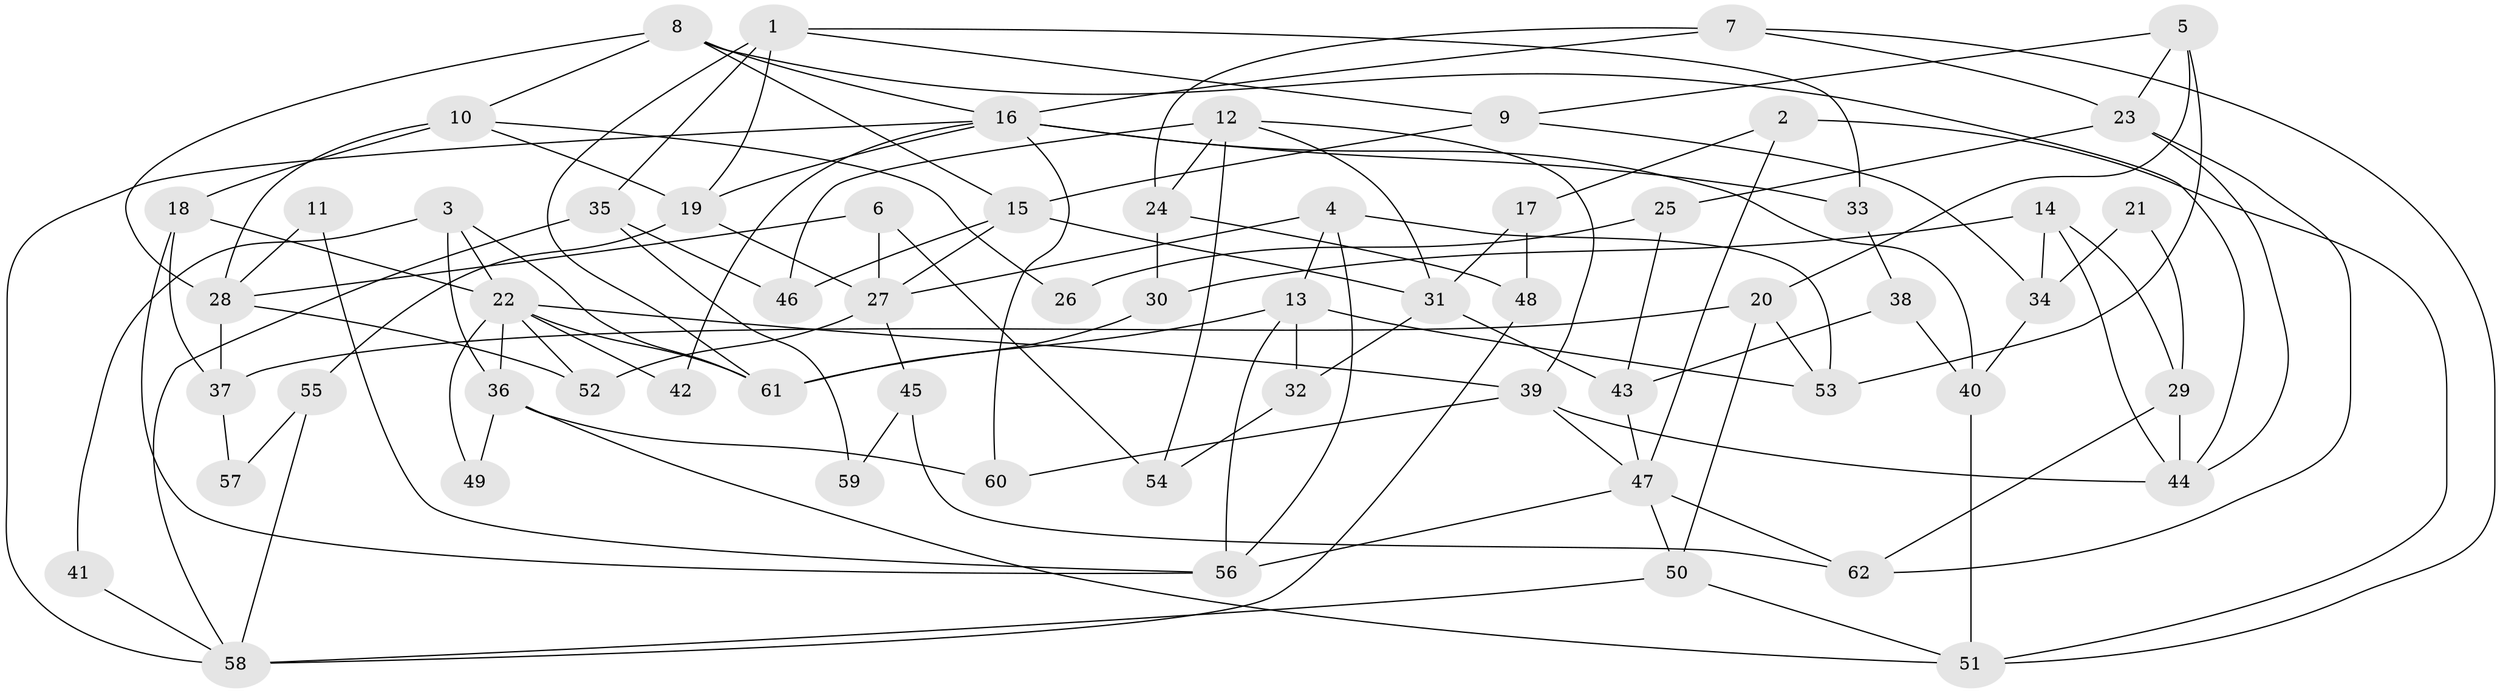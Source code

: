 // coarse degree distribution, {11: 0.06451612903225806, 3: 0.2903225806451613, 4: 0.12903225806451613, 7: 0.03225806451612903, 8: 0.0967741935483871, 9: 0.0967741935483871, 2: 0.0967741935483871, 6: 0.03225806451612903, 5: 0.16129032258064516}
// Generated by graph-tools (version 1.1) at 2025/18/03/04/25 18:18:53]
// undirected, 62 vertices, 124 edges
graph export_dot {
graph [start="1"]
  node [color=gray90,style=filled];
  1;
  2;
  3;
  4;
  5;
  6;
  7;
  8;
  9;
  10;
  11;
  12;
  13;
  14;
  15;
  16;
  17;
  18;
  19;
  20;
  21;
  22;
  23;
  24;
  25;
  26;
  27;
  28;
  29;
  30;
  31;
  32;
  33;
  34;
  35;
  36;
  37;
  38;
  39;
  40;
  41;
  42;
  43;
  44;
  45;
  46;
  47;
  48;
  49;
  50;
  51;
  52;
  53;
  54;
  55;
  56;
  57;
  58;
  59;
  60;
  61;
  62;
  1 -- 61;
  1 -- 19;
  1 -- 9;
  1 -- 33;
  1 -- 35;
  2 -- 51;
  2 -- 47;
  2 -- 17;
  3 -- 61;
  3 -- 36;
  3 -- 22;
  3 -- 41;
  4 -- 53;
  4 -- 13;
  4 -- 27;
  4 -- 56;
  5 -- 23;
  5 -- 20;
  5 -- 9;
  5 -- 53;
  6 -- 28;
  6 -- 54;
  6 -- 27;
  7 -- 16;
  7 -- 51;
  7 -- 23;
  7 -- 24;
  8 -- 16;
  8 -- 15;
  8 -- 10;
  8 -- 28;
  8 -- 44;
  9 -- 15;
  9 -- 34;
  10 -- 28;
  10 -- 18;
  10 -- 19;
  10 -- 26;
  11 -- 28;
  11 -- 56;
  12 -- 24;
  12 -- 46;
  12 -- 31;
  12 -- 39;
  12 -- 54;
  13 -- 53;
  13 -- 56;
  13 -- 32;
  13 -- 61;
  14 -- 34;
  14 -- 44;
  14 -- 29;
  14 -- 30;
  15 -- 27;
  15 -- 31;
  15 -- 46;
  16 -- 19;
  16 -- 58;
  16 -- 33;
  16 -- 40;
  16 -- 42;
  16 -- 60;
  17 -- 31;
  17 -- 48;
  18 -- 22;
  18 -- 37;
  18 -- 56;
  19 -- 27;
  19 -- 55;
  20 -- 37;
  20 -- 50;
  20 -- 53;
  21 -- 34;
  21 -- 29;
  22 -- 39;
  22 -- 36;
  22 -- 42;
  22 -- 49;
  22 -- 52;
  22 -- 61;
  23 -- 62;
  23 -- 25;
  23 -- 44;
  24 -- 30;
  24 -- 48;
  25 -- 43;
  25 -- 26;
  27 -- 45;
  27 -- 52;
  28 -- 52;
  28 -- 37;
  29 -- 44;
  29 -- 62;
  30 -- 61;
  31 -- 32;
  31 -- 43;
  32 -- 54;
  33 -- 38;
  34 -- 40;
  35 -- 58;
  35 -- 46;
  35 -- 59;
  36 -- 60;
  36 -- 49;
  36 -- 51;
  37 -- 57;
  38 -- 43;
  38 -- 40;
  39 -- 44;
  39 -- 47;
  39 -- 60;
  40 -- 51;
  41 -- 58;
  43 -- 47;
  45 -- 62;
  45 -- 59;
  47 -- 56;
  47 -- 50;
  47 -- 62;
  48 -- 58;
  50 -- 51;
  50 -- 58;
  55 -- 58;
  55 -- 57;
}
